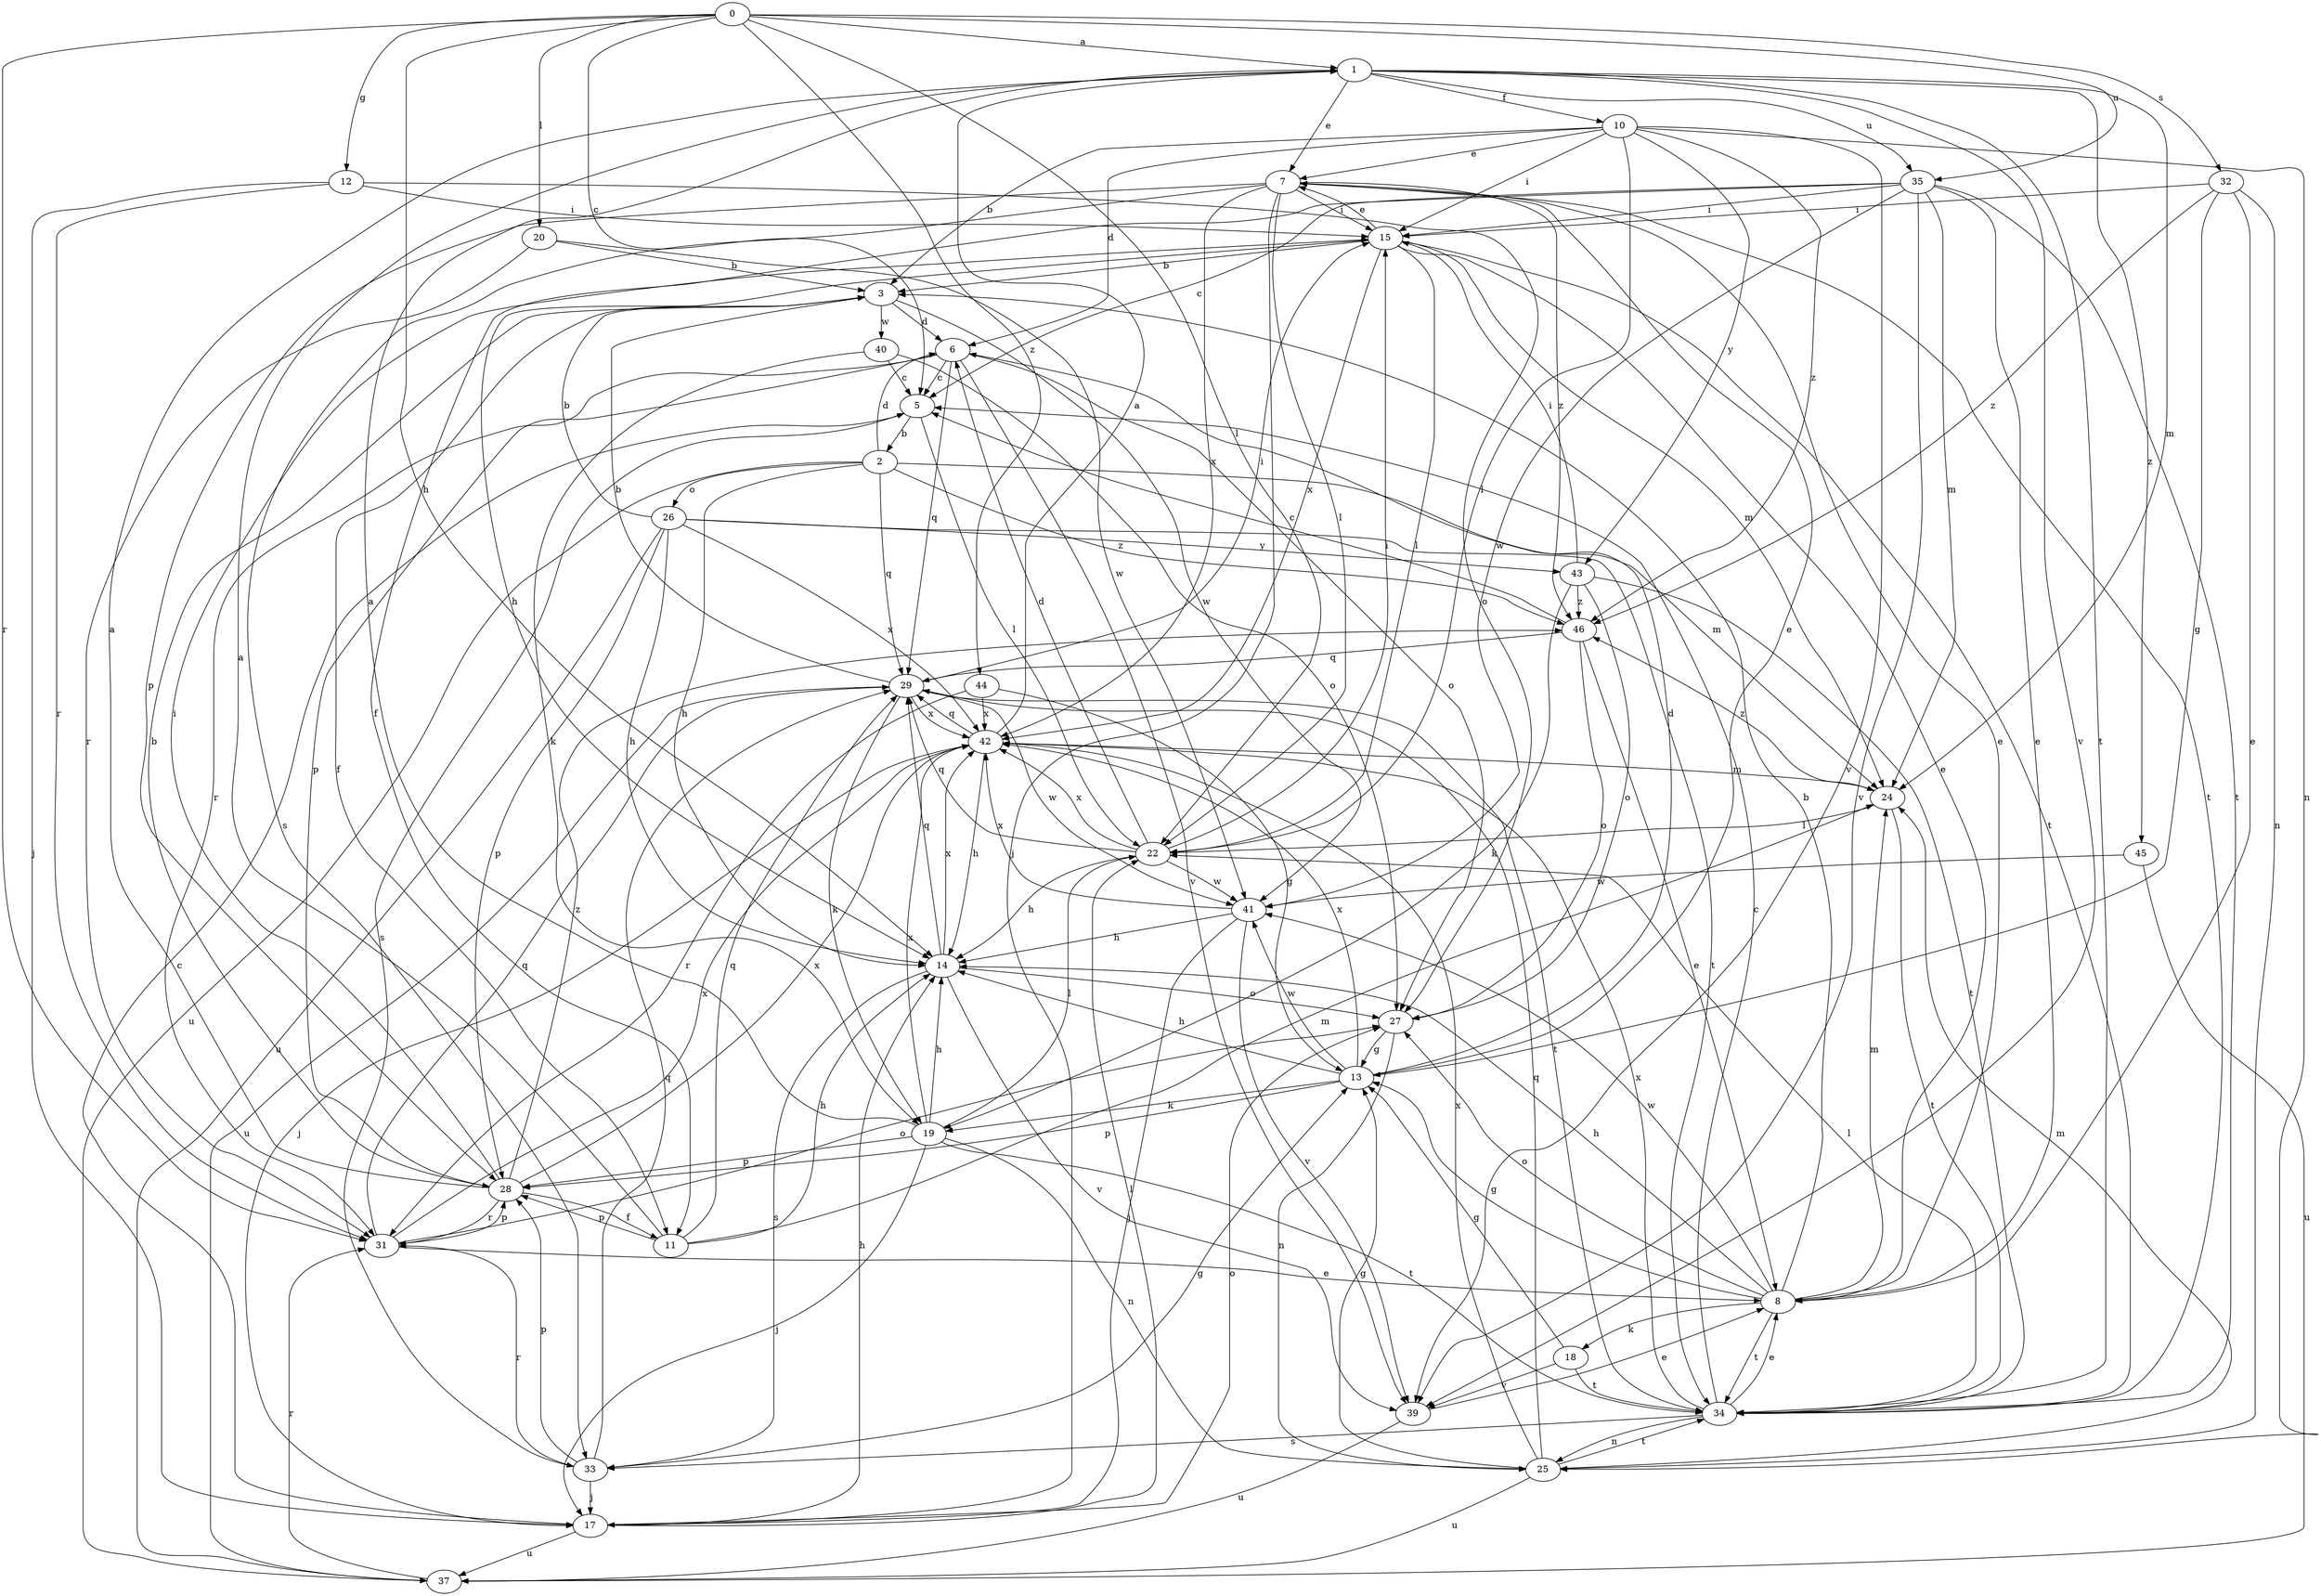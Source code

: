 strict digraph  {
0;
1;
2;
3;
5;
6;
7;
8;
10;
11;
12;
13;
14;
15;
17;
18;
19;
20;
22;
24;
25;
26;
27;
28;
29;
31;
32;
33;
34;
35;
37;
39;
40;
41;
42;
43;
44;
45;
46;
0 -> 1  [label=a];
0 -> 5  [label=c];
0 -> 12  [label=g];
0 -> 14  [label=h];
0 -> 20  [label=l];
0 -> 22  [label=l];
0 -> 31  [label=r];
0 -> 32  [label=s];
0 -> 35  [label=u];
0 -> 44  [label=z];
1 -> 7  [label=e];
1 -> 10  [label=f];
1 -> 24  [label=m];
1 -> 34  [label=t];
1 -> 35  [label=u];
1 -> 39  [label=v];
1 -> 45  [label=z];
2 -> 6  [label=d];
2 -> 14  [label=h];
2 -> 24  [label=m];
2 -> 26  [label=o];
2 -> 29  [label=q];
2 -> 37  [label=u];
2 -> 46  [label=z];
3 -> 6  [label=d];
3 -> 11  [label=f];
3 -> 40  [label=w];
3 -> 41  [label=w];
5 -> 2  [label=b];
5 -> 22  [label=l];
5 -> 33  [label=s];
6 -> 5  [label=c];
6 -> 27  [label=o];
6 -> 28  [label=p];
6 -> 29  [label=q];
6 -> 31  [label=r];
6 -> 39  [label=v];
7 -> 15  [label=i];
7 -> 17  [label=j];
7 -> 22  [label=l];
7 -> 28  [label=p];
7 -> 33  [label=s];
7 -> 34  [label=t];
7 -> 42  [label=x];
7 -> 46  [label=z];
8 -> 3  [label=b];
8 -> 7  [label=e];
8 -> 13  [label=g];
8 -> 14  [label=h];
8 -> 18  [label=k];
8 -> 24  [label=m];
8 -> 27  [label=o];
8 -> 34  [label=t];
8 -> 41  [label=w];
10 -> 3  [label=b];
10 -> 6  [label=d];
10 -> 7  [label=e];
10 -> 15  [label=i];
10 -> 22  [label=l];
10 -> 25  [label=n];
10 -> 39  [label=v];
10 -> 43  [label=y];
10 -> 46  [label=z];
11 -> 1  [label=a];
11 -> 14  [label=h];
11 -> 24  [label=m];
11 -> 28  [label=p];
11 -> 29  [label=q];
12 -> 15  [label=i];
12 -> 17  [label=j];
12 -> 27  [label=o];
12 -> 31  [label=r];
13 -> 6  [label=d];
13 -> 7  [label=e];
13 -> 14  [label=h];
13 -> 19  [label=k];
13 -> 28  [label=p];
13 -> 41  [label=w];
13 -> 42  [label=x];
14 -> 27  [label=o];
14 -> 29  [label=q];
14 -> 33  [label=s];
14 -> 39  [label=v];
14 -> 42  [label=x];
15 -> 3  [label=b];
15 -> 7  [label=e];
15 -> 8  [label=e];
15 -> 14  [label=h];
15 -> 22  [label=l];
15 -> 24  [label=m];
15 -> 34  [label=t];
15 -> 42  [label=x];
17 -> 5  [label=c];
17 -> 14  [label=h];
17 -> 22  [label=l];
17 -> 27  [label=o];
17 -> 37  [label=u];
18 -> 13  [label=g];
18 -> 34  [label=t];
18 -> 39  [label=v];
19 -> 1  [label=a];
19 -> 14  [label=h];
19 -> 17  [label=j];
19 -> 22  [label=l];
19 -> 25  [label=n];
19 -> 28  [label=p];
19 -> 34  [label=t];
19 -> 42  [label=x];
20 -> 3  [label=b];
20 -> 31  [label=r];
20 -> 41  [label=w];
22 -> 6  [label=d];
22 -> 14  [label=h];
22 -> 15  [label=i];
22 -> 29  [label=q];
22 -> 41  [label=w];
22 -> 42  [label=x];
24 -> 22  [label=l];
24 -> 34  [label=t];
24 -> 46  [label=z];
25 -> 13  [label=g];
25 -> 24  [label=m];
25 -> 29  [label=q];
25 -> 34  [label=t];
25 -> 37  [label=u];
25 -> 42  [label=x];
26 -> 3  [label=b];
26 -> 14  [label=h];
26 -> 28  [label=p];
26 -> 34  [label=t];
26 -> 37  [label=u];
26 -> 42  [label=x];
26 -> 43  [label=y];
27 -> 13  [label=g];
27 -> 25  [label=n];
28 -> 1  [label=a];
28 -> 3  [label=b];
28 -> 11  [label=f];
28 -> 15  [label=i];
28 -> 31  [label=r];
28 -> 42  [label=x];
28 -> 46  [label=z];
29 -> 3  [label=b];
29 -> 15  [label=i];
29 -> 19  [label=k];
29 -> 34  [label=t];
29 -> 37  [label=u];
29 -> 41  [label=w];
29 -> 42  [label=x];
31 -> 8  [label=e];
31 -> 27  [label=o];
31 -> 28  [label=p];
31 -> 29  [label=q];
31 -> 42  [label=x];
32 -> 8  [label=e];
32 -> 13  [label=g];
32 -> 15  [label=i];
32 -> 25  [label=n];
32 -> 46  [label=z];
33 -> 13  [label=g];
33 -> 17  [label=j];
33 -> 28  [label=p];
33 -> 29  [label=q];
33 -> 31  [label=r];
34 -> 5  [label=c];
34 -> 8  [label=e];
34 -> 22  [label=l];
34 -> 25  [label=n];
34 -> 33  [label=s];
34 -> 42  [label=x];
35 -> 5  [label=c];
35 -> 8  [label=e];
35 -> 11  [label=f];
35 -> 15  [label=i];
35 -> 24  [label=m];
35 -> 34  [label=t];
35 -> 39  [label=v];
35 -> 41  [label=w];
37 -> 31  [label=r];
39 -> 8  [label=e];
39 -> 37  [label=u];
40 -> 5  [label=c];
40 -> 19  [label=k];
40 -> 27  [label=o];
41 -> 14  [label=h];
41 -> 17  [label=j];
41 -> 39  [label=v];
41 -> 42  [label=x];
42 -> 1  [label=a];
42 -> 14  [label=h];
42 -> 17  [label=j];
42 -> 24  [label=m];
42 -> 29  [label=q];
43 -> 15  [label=i];
43 -> 19  [label=k];
43 -> 27  [label=o];
43 -> 34  [label=t];
43 -> 46  [label=z];
44 -> 13  [label=g];
44 -> 31  [label=r];
44 -> 42  [label=x];
45 -> 37  [label=u];
45 -> 41  [label=w];
46 -> 5  [label=c];
46 -> 8  [label=e];
46 -> 27  [label=o];
46 -> 29  [label=q];
}
